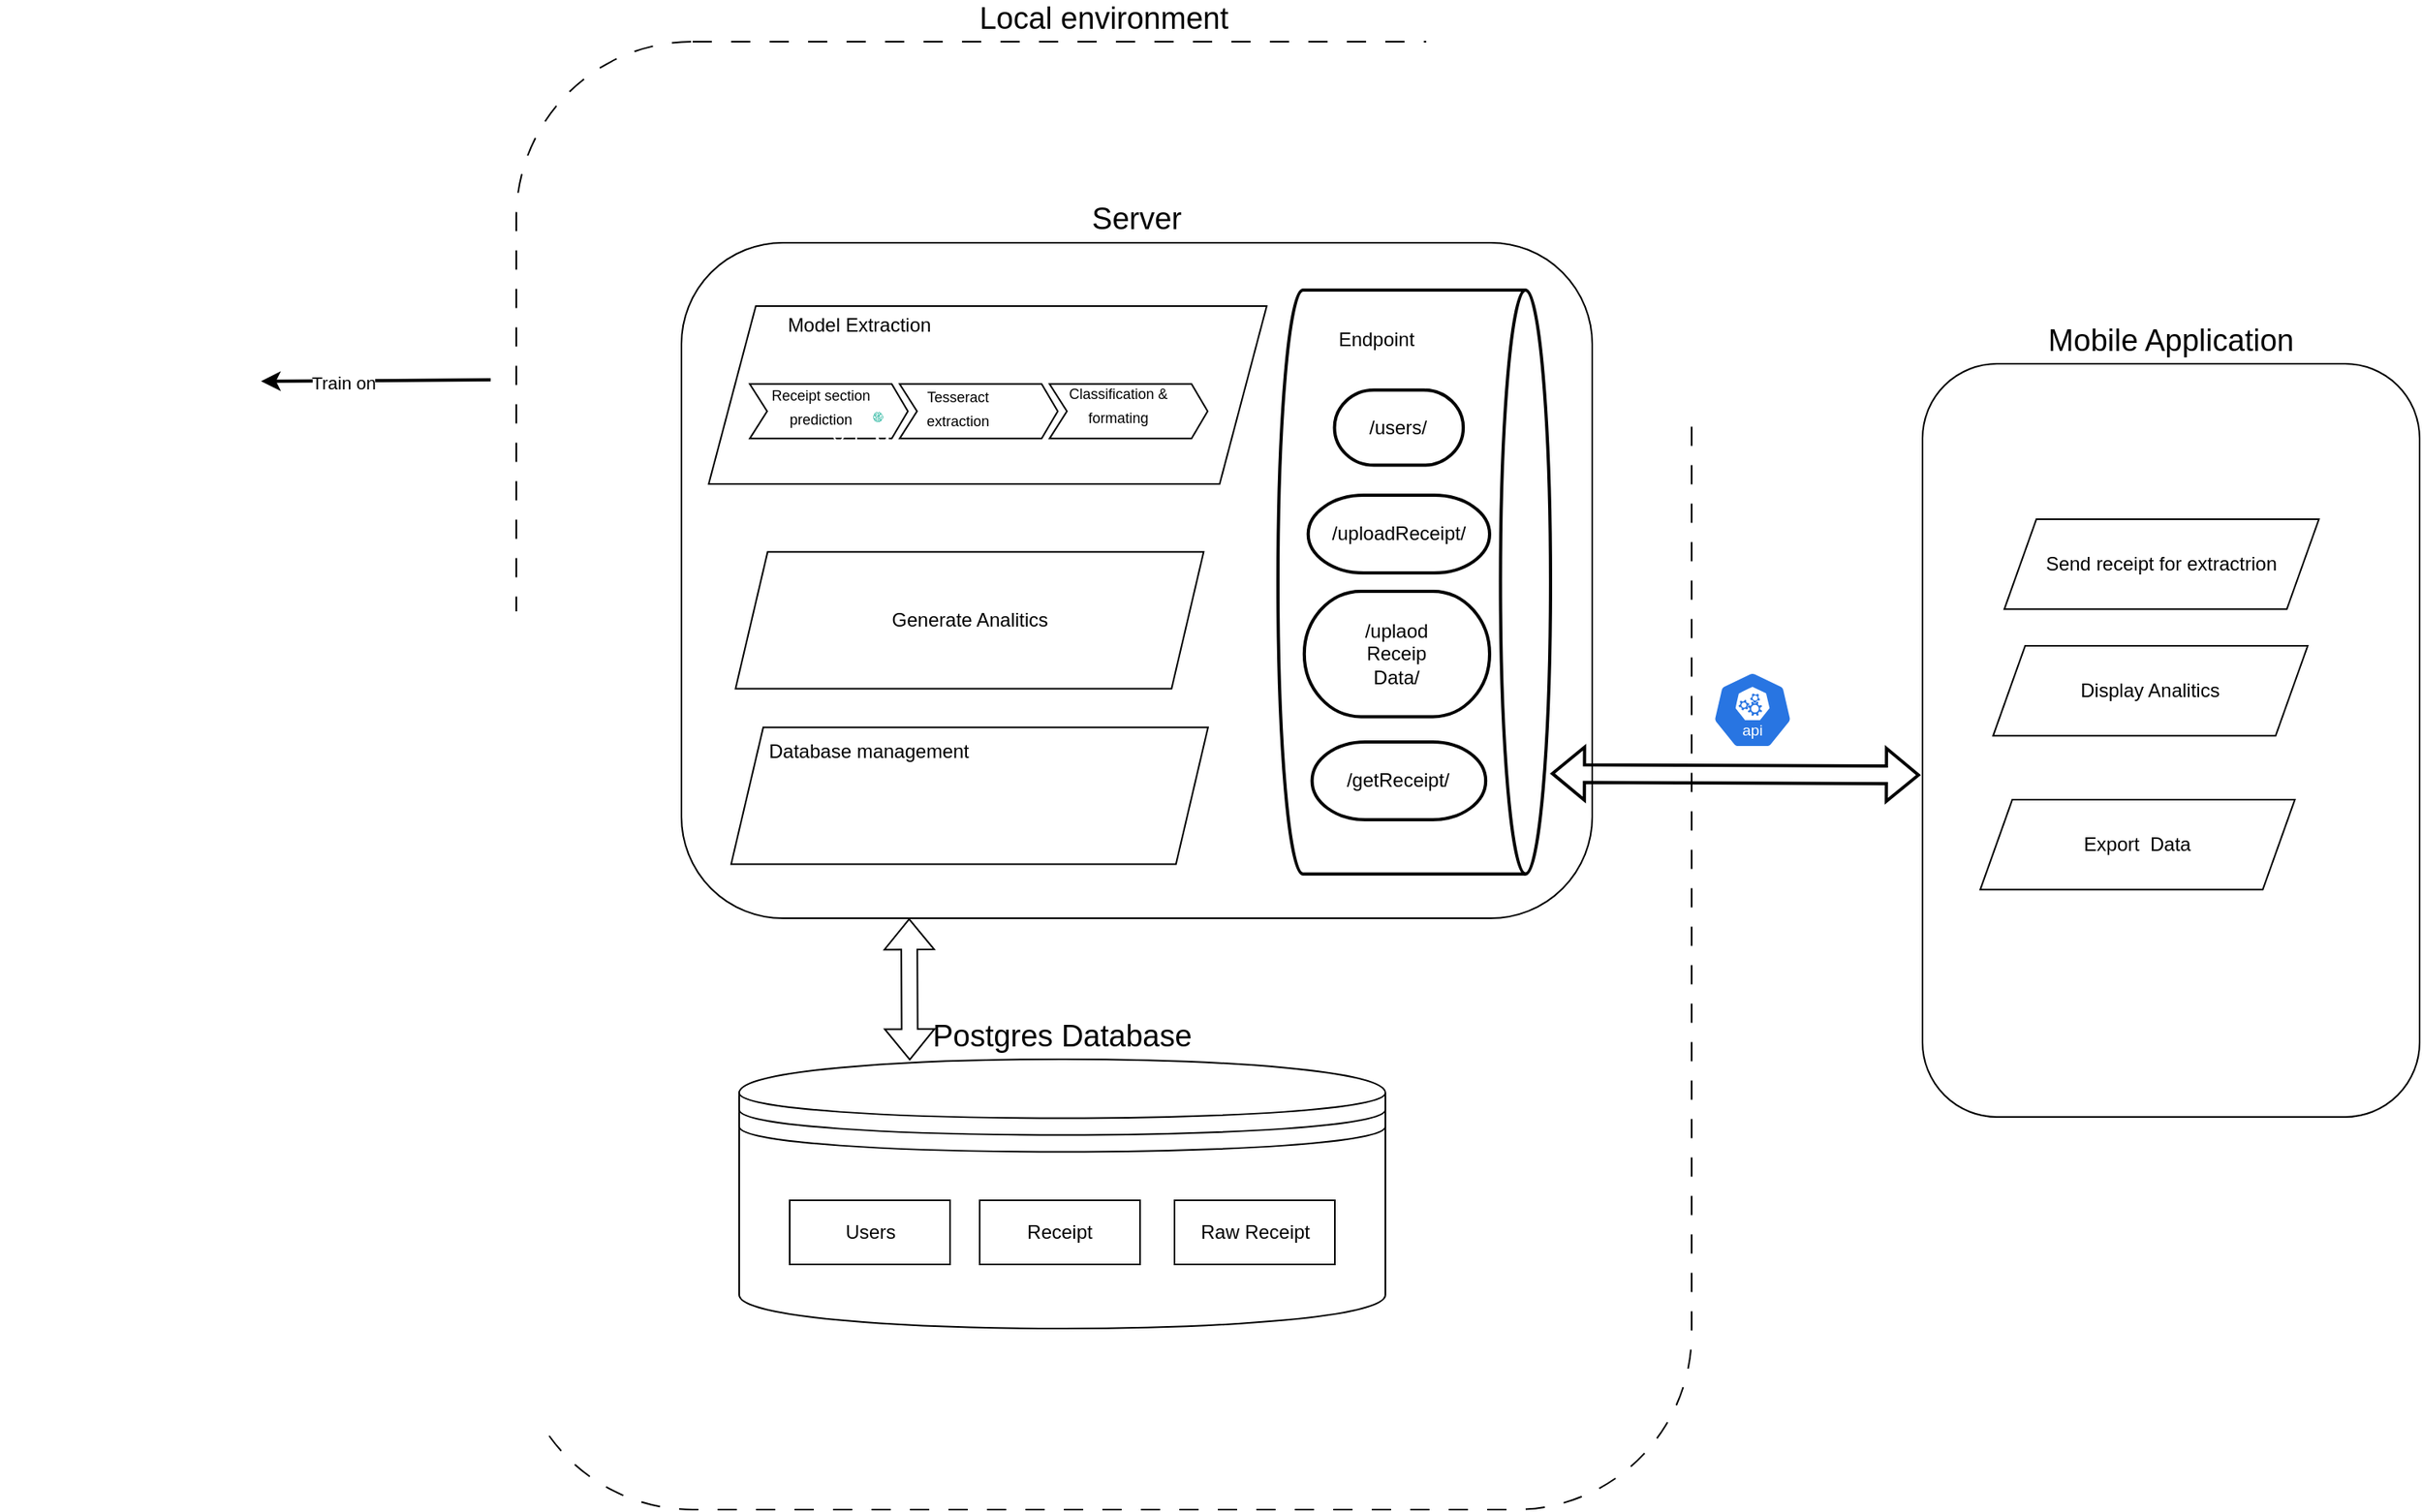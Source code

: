 <mxfile version="24.2.5" type="device">
  <diagram name="Page-1" id="tKTZuB-xBKqNt3nbTBtX">
    <mxGraphModel dx="3278" dy="2613" grid="0" gridSize="10" guides="1" tooltips="1" connect="1" arrows="1" fold="1" page="1" pageScale="1" pageWidth="827" pageHeight="1169" math="0" shadow="0">
      <root>
        <mxCell id="0" />
        <mxCell id="1" parent="0" />
        <mxCell id="6q7W-WelTIBXOBJU0YRO-3" value="&lt;font style=&quot;font-size: 19px;&quot;&gt;Local environment&lt;/font&gt;" style="rounded=1;whiteSpace=wrap;html=1;labelPosition=center;verticalLabelPosition=top;align=center;verticalAlign=bottom;dashed=1;dashPattern=12 12;fillStyle=dashed;" parent="1" vertex="1">
          <mxGeometry x="-685" y="-592" width="733" height="916" as="geometry" />
        </mxCell>
        <mxCell id="6q7W-WelTIBXOBJU0YRO-10" value="" style="shape=image;verticalLabelPosition=bottom;labelBackgroundColor=default;verticalAlign=top;aspect=fixed;imageAspect=0;image=https://tse4.mm.bing.net/th?id=OIP.1d0mVLuJOaDz74eOLC4fkAAAAA&amp;pid=Api;" parent="1" vertex="1">
          <mxGeometry x="-1007" y="-412" width="168.32" height="72" as="geometry" />
        </mxCell>
        <mxCell id="6q7W-WelTIBXOBJU0YRO-15" value="" style="shape=flexArrow;endArrow=classic;startArrow=classic;html=1;rounded=0;entryX=0.25;entryY=1;entryDx=0;entryDy=0;exitX=0.264;exitY=0.004;exitDx=0;exitDy=0;exitPerimeter=0;" parent="1" source="6q7W-WelTIBXOBJU0YRO-5" target="6q7W-WelTIBXOBJU0YRO-1" edge="1">
          <mxGeometry width="100" height="100" relative="1" as="geometry">
            <mxPoint x="-427" y="133" as="sourcePoint" />
            <mxPoint x="-327" y="33" as="targetPoint" />
          </mxGeometry>
        </mxCell>
        <mxCell id="6q7W-WelTIBXOBJU0YRO-16" value="" style="aspect=fixed;sketch=0;html=1;dashed=0;whitespace=wrap;fillColor=#2875E2;strokeColor=#ffffff;points=[[0.005,0.63,0],[0.1,0.2,0],[0.9,0.2,0],[0.5,0,0],[0.995,0.63,0],[0.72,0.99,0],[0.5,1,0],[0.28,0.99,0]];shape=mxgraph.kubernetes.icon2;kubernetesLabel=1;prIcon=api" parent="1" vertex="1">
          <mxGeometry x="61" y="-199" width="50" height="48" as="geometry" />
        </mxCell>
        <mxCell id="6q7W-WelTIBXOBJU0YRO-35" value="" style="group;fontSize=18;" parent="1" vertex="1" connectable="0">
          <mxGeometry x="-546" y="43" width="403" height="168" as="geometry" />
        </mxCell>
        <mxCell id="6q7W-WelTIBXOBJU0YRO-5" value="&lt;font style=&quot;font-size: 19px;&quot;&gt;Postgres Database&lt;/font&gt;" style="shape=datastore;whiteSpace=wrap;html=1;labelPosition=center;verticalLabelPosition=top;align=center;verticalAlign=bottom;" parent="6q7W-WelTIBXOBJU0YRO-35" vertex="1">
          <mxGeometry width="403" height="168" as="geometry" />
        </mxCell>
        <mxCell id="6q7W-WelTIBXOBJU0YRO-34" value="" style="group" parent="6q7W-WelTIBXOBJU0YRO-35" vertex="1" connectable="0">
          <mxGeometry x="31.5" y="88" width="340" height="40" as="geometry" />
        </mxCell>
        <mxCell id="6q7W-WelTIBXOBJU0YRO-6" value="Users" style="whiteSpace=wrap;html=1;align=center;" parent="6q7W-WelTIBXOBJU0YRO-34" vertex="1">
          <mxGeometry width="100" height="40" as="geometry" />
        </mxCell>
        <mxCell id="6q7W-WelTIBXOBJU0YRO-20" value="Raw Receipt" style="whiteSpace=wrap;html=1;align=center;" parent="6q7W-WelTIBXOBJU0YRO-34" vertex="1">
          <mxGeometry x="240" width="100" height="40" as="geometry" />
        </mxCell>
        <mxCell id="6q7W-WelTIBXOBJU0YRO-21" value="Receipt" style="whiteSpace=wrap;html=1;align=center;" parent="6q7W-WelTIBXOBJU0YRO-34" vertex="1">
          <mxGeometry x="118.5" width="100" height="40" as="geometry" />
        </mxCell>
        <mxCell id="6q7W-WelTIBXOBJU0YRO-39" value="" style="group" parent="1" vertex="1" connectable="0">
          <mxGeometry x="-546" y="-350" width="532" height="305" as="geometry" />
        </mxCell>
        <mxCell id="6q7W-WelTIBXOBJU0YRO-1" value="&lt;font style=&quot;font-size: 19px;&quot;&gt;Server&lt;/font&gt;" style="rounded=1;whiteSpace=wrap;html=1;labelPosition=center;verticalLabelPosition=top;align=center;verticalAlign=bottom;" parent="6q7W-WelTIBXOBJU0YRO-39" vertex="1">
          <mxGeometry x="-36" y="-116.56" width="568" height="421.56" as="geometry" />
        </mxCell>
        <mxCell id="gesQ5qLBWTV1xN1W36ZR-29" value="" style="group" parent="6q7W-WelTIBXOBJU0YRO-39" vertex="1" connectable="0">
          <mxGeometry x="336" y="-87" width="170" height="364.36" as="geometry" />
        </mxCell>
        <mxCell id="gesQ5qLBWTV1xN1W36ZR-5" value="" style="strokeWidth=2;html=1;shape=mxgraph.flowchart.direct_data;whiteSpace=wrap;" parent="gesQ5qLBWTV1xN1W36ZR-29" vertex="1">
          <mxGeometry width="170" height="364.36" as="geometry" />
        </mxCell>
        <mxCell id="gesQ5qLBWTV1xN1W36ZR-6" value="Endpoint" style="text;html=1;align=center;verticalAlign=middle;whiteSpace=wrap;rounded=0;" parent="gesQ5qLBWTV1xN1W36ZR-29" vertex="1">
          <mxGeometry x="24.942" y="7.647" width="73" height="46.913" as="geometry" />
        </mxCell>
        <mxCell id="gesQ5qLBWTV1xN1W36ZR-25" value="/users/" style="strokeWidth=2;html=1;shape=mxgraph.flowchart.terminator;whiteSpace=wrap;" parent="gesQ5qLBWTV1xN1W36ZR-29" vertex="1">
          <mxGeometry x="35.282" y="62.379" width="80.3" height="46.913" as="geometry" />
        </mxCell>
        <mxCell id="gesQ5qLBWTV1xN1W36ZR-26" value="/uploadReceipt/" style="strokeWidth=2;html=1;shape=mxgraph.flowchart.terminator;whiteSpace=wrap;" parent="gesQ5qLBWTV1xN1W36ZR-29" vertex="1">
          <mxGeometry x="18.857" y="128.058" width="113.15" height="48.477" as="geometry" />
        </mxCell>
        <mxCell id="gesQ5qLBWTV1xN1W36ZR-27" value="/uplaod&lt;div&gt;Receip&lt;/div&gt;&lt;div&gt;Data/&lt;/div&gt;" style="strokeWidth=2;html=1;shape=mxgraph.flowchart.terminator;whiteSpace=wrap;" parent="gesQ5qLBWTV1xN1W36ZR-29" vertex="1">
          <mxGeometry x="16.42" y="188.005" width="115.583" height="78.189" as="geometry" />
        </mxCell>
        <mxCell id="gesQ5qLBWTV1xN1W36ZR-28" value="/getReceipt/" style="strokeWidth=2;html=1;shape=mxgraph.flowchart.terminator;whiteSpace=wrap;" parent="gesQ5qLBWTV1xN1W36ZR-29" vertex="1">
          <mxGeometry x="21.29" y="281.999" width="108.283" height="48.477" as="geometry" />
        </mxCell>
        <mxCell id="6q7W-WelTIBXOBJU0YRO-36" value="" style="group" parent="6q7W-WelTIBXOBJU0YRO-39" vertex="1" connectable="0">
          <mxGeometry x="-19" y="-77" width="348" height="111" as="geometry" />
        </mxCell>
        <mxCell id="6q7W-WelTIBXOBJU0YRO-31" value="" style="shape=parallelogram;perimeter=parallelogramPerimeter;whiteSpace=wrap;html=1;fixedSize=1;labelPosition=center;verticalLabelPosition=middle;align=center;verticalAlign=middle;size=29.357;" parent="6q7W-WelTIBXOBJU0YRO-36" vertex="1">
          <mxGeometry width="348.0" height="111" as="geometry" />
        </mxCell>
        <mxCell id="gesQ5qLBWTV1xN1W36ZR-30" value="Model Extraction" style="text;html=1;align=center;verticalAlign=middle;whiteSpace=wrap;rounded=0;" parent="6q7W-WelTIBXOBJU0YRO-36" vertex="1">
          <mxGeometry x="22.7" width="142.287" height="23.692" as="geometry" />
        </mxCell>
        <mxCell id="Wht4OzGkCItvq8DnMEh8-46" value="" style="group" parent="6q7W-WelTIBXOBJU0YRO-36" vertex="1" connectable="0">
          <mxGeometry x="25.588" y="48.593" width="285.565" height="39.034" as="geometry" />
        </mxCell>
        <mxCell id="Wht4OzGkCItvq8DnMEh8-11" value="" style="group" parent="Wht4OzGkCItvq8DnMEh8-46" vertex="1" connectable="0">
          <mxGeometry width="98.6" height="34.088" as="geometry" />
        </mxCell>
        <mxCell id="Wht4OzGkCItvq8DnMEh8-7" value="" style="html=1;shape=mxgraph.infographic.ribbonSimple;notch1=10.83;notch2=10.03;align=center;verticalAlign=middle;fontSize=14;fontStyle=0;fillColor=#FFFFFF;whiteSpace=wrap;" parent="Wht4OzGkCItvq8DnMEh8-11" vertex="1">
          <mxGeometry width="98.6" height="34.088" as="geometry" />
        </mxCell>
        <mxCell id="Wht4OzGkCItvq8DnMEh8-9" value="&lt;font style=&quot;font-size: 9px;&quot;&gt;Receipt section prediction&lt;/font&gt;" style="text;html=1;align=center;verticalAlign=middle;whiteSpace=wrap;rounded=0;" parent="Wht4OzGkCItvq8DnMEh8-11" vertex="1">
          <mxGeometry x="6.677" y="0.49" width="76.131" height="25.566" as="geometry" />
        </mxCell>
        <mxCell id="6q7W-WelTIBXOBJU0YRO-8" value="&lt;font color=&quot;#ffffff&quot;&gt;Yolo Model&lt;/font&gt;" style="sketch=0;outlineConnect=0;fontColor=#232F3E;gradientColor=none;fillColor=#01A88D;strokeColor=none;dashed=0;verticalLabelPosition=bottom;verticalAlign=top;align=center;html=1;fontSize=12;fontStyle=0;aspect=fixed;pointerEvents=1;shape=mxgraph.aws4.sagemaker_model;" parent="Wht4OzGkCItvq8DnMEh8-11" vertex="1">
          <mxGeometry x="76.868" y="17.557" width="6.303" height="6.303" as="geometry" />
        </mxCell>
        <mxCell id="Wht4OzGkCItvq8DnMEh8-41" value="" style="group" parent="Wht4OzGkCItvq8DnMEh8-46" vertex="1" connectable="0">
          <mxGeometry x="186.965" width="98.6" height="39.034" as="geometry" />
        </mxCell>
        <mxCell id="Wht4OzGkCItvq8DnMEh8-42" value="" style="html=1;shape=mxgraph.infographic.ribbonSimple;notch1=10.83;notch2=10.03;align=center;verticalAlign=middle;fontSize=14;fontStyle=0;fillColor=#FFFFFF;whiteSpace=wrap;" parent="Wht4OzGkCItvq8DnMEh8-41" vertex="1">
          <mxGeometry width="98.6" height="34.088" as="geometry" />
        </mxCell>
        <mxCell id="Wht4OzGkCItvq8DnMEh8-43" value="&lt;font style=&quot;font-size: 9px;&quot;&gt;Classification &amp;amp; formating&lt;/font&gt;" style="text;html=1;align=center;verticalAlign=middle;whiteSpace=wrap;rounded=0;" parent="Wht4OzGkCItvq8DnMEh8-41" vertex="1">
          <mxGeometry x="8.903" width="69.454" height="25.566" as="geometry" />
        </mxCell>
        <mxCell id="Wht4OzGkCItvq8DnMEh8-12" value="" style="group" parent="Wht4OzGkCItvq8DnMEh8-41" vertex="1" connectable="0">
          <mxGeometry x="-93.481" width="98.6" height="39.034" as="geometry" />
        </mxCell>
        <mxCell id="Wht4OzGkCItvq8DnMEh8-13" value="" style="html=1;shape=mxgraph.infographic.ribbonSimple;notch1=10.83;notch2=10.03;align=center;verticalAlign=middle;fontSize=14;fontStyle=0;fillColor=#FFFFFF;whiteSpace=wrap;" parent="Wht4OzGkCItvq8DnMEh8-12" vertex="1">
          <mxGeometry width="98.6" height="34.088" as="geometry" />
        </mxCell>
        <mxCell id="Wht4OzGkCItvq8DnMEh8-14" value="&lt;font style=&quot;font-size: 9px;&quot;&gt;Tesseract extraction&lt;/font&gt;" style="text;html=1;align=center;verticalAlign=middle;whiteSpace=wrap;rounded=0;" parent="Wht4OzGkCItvq8DnMEh8-12" vertex="1">
          <mxGeometry x="1.769" y="1.4" width="69.454" height="25.566" as="geometry" />
        </mxCell>
        <mxCell id="6q7W-WelTIBXOBJU0YRO-11" value="" style="shape=image;verticalLabelPosition=bottom;labelBackgroundColor=default;verticalAlign=top;aspect=fixed;imageAspect=0;image=https://logodix.com/logo/1752785.png;" parent="Wht4OzGkCItvq8DnMEh8-12" vertex="1">
          <mxGeometry x="64.546" y="5.099" width="15.91" height="17.714" as="geometry" />
        </mxCell>
        <mxCell id="gesQ5qLBWTV1xN1W36ZR-1" style="edgeStyle=orthogonalEdgeStyle;rounded=0;orthogonalLoop=1;jettySize=auto;html=1;entryX=0.967;entryY=0.443;entryDx=0;entryDy=0;entryPerimeter=0;strokeWidth=2;" parent="1" target="6q7W-WelTIBXOBJU0YRO-10" edge="1">
          <mxGeometry relative="1" as="geometry">
            <mxPoint x="-701" y="-381" as="sourcePoint" />
          </mxGeometry>
        </mxCell>
        <mxCell id="gesQ5qLBWTV1xN1W36ZR-2" value="Train on" style="edgeLabel;html=1;align=center;verticalAlign=middle;resizable=0;points=[];" parent="gesQ5qLBWTV1xN1W36ZR-1" vertex="1" connectable="0">
          <mxGeometry x="0.273" y="1" relative="1" as="geometry">
            <mxPoint x="-1" as="offset" />
          </mxGeometry>
        </mxCell>
        <mxCell id="6q7W-WelTIBXOBJU0YRO-17" value="" style="shape=flexArrow;endArrow=classic;startArrow=classic;html=1;rounded=0;entryX=1.001;entryY=0.828;entryDx=0;entryDy=0;exitX=-0.005;exitY=0.546;exitDx=0;exitDy=0;exitPerimeter=0;entryPerimeter=0;strokeWidth=2;" parent="1" source="6q7W-WelTIBXOBJU0YRO-2" target="gesQ5qLBWTV1xN1W36ZR-5" edge="1">
          <mxGeometry width="100" height="100" relative="1" as="geometry">
            <mxPoint x="206" y="-27" as="sourcePoint" />
            <mxPoint x="207" y="-149" as="targetPoint" />
          </mxGeometry>
        </mxCell>
        <mxCell id="6q7W-WelTIBXOBJU0YRO-38" value="" style="group" parent="1" vertex="1" connectable="0">
          <mxGeometry x="-551" y="-430" width="312" height="351.19" as="geometry" />
        </mxCell>
        <mxCell id="6q7W-WelTIBXOBJU0YRO-37" value="" style="group" parent="6q7W-WelTIBXOBJU0YRO-38" vertex="1" connectable="0">
          <mxGeometry y="156.4" width="297.404" height="194.79" as="geometry" />
        </mxCell>
        <mxCell id="6q7W-WelTIBXOBJU0YRO-32" value="Generate Analitics" style="shape=parallelogram;perimeter=parallelogramPerimeter;whiteSpace=wrap;html=1;fixedSize=1;container=0;" parent="6q7W-WelTIBXOBJU0YRO-37" vertex="1">
          <mxGeometry x="2.737" width="291.93" height="85.309" as="geometry" />
        </mxCell>
        <mxCell id="6q7W-WelTIBXOBJU0YRO-33" value="" style="shape=parallelogram;perimeter=parallelogramPerimeter;whiteSpace=wrap;html=1;fixedSize=1;" parent="6q7W-WelTIBXOBJU0YRO-37" vertex="1">
          <mxGeometry y="109.48" width="297.404" height="85.309" as="geometry" />
        </mxCell>
        <mxCell id="Wht4OzGkCItvq8DnMEh8-47" value="Database management" style="text;html=1;align=center;verticalAlign=middle;whiteSpace=wrap;rounded=0;" parent="6q7W-WelTIBXOBJU0YRO-37" vertex="1">
          <mxGeometry x="2.74" y="109.48" width="166" height="29.74" as="geometry" />
        </mxCell>
        <mxCell id="0_gxO0tcqMjdRrJersJ0-2" value="" style="group" vertex="1" connectable="0" parent="1">
          <mxGeometry x="192" y="-391" width="310" height="470" as="geometry" />
        </mxCell>
        <mxCell id="6q7W-WelTIBXOBJU0YRO-2" value="&lt;font style=&quot;font-size: 19px;&quot;&gt;Mobile Application&lt;/font&gt;" style="rounded=1;whiteSpace=wrap;html=1;labelPosition=center;verticalLabelPosition=top;align=center;verticalAlign=bottom;container=0;" parent="0_gxO0tcqMjdRrJersJ0-2" vertex="1">
          <mxGeometry width="310" height="470" as="geometry" />
        </mxCell>
        <mxCell id="GPoHFAG82HTjP6kqSNCB-1" value="" style="shape=image;verticalLabelPosition=bottom;labelBackgroundColor=default;verticalAlign=top;aspect=fixed;imageAspect=0;image=http://blog.expertsoftwareteam.com/wp-content/uploads/2019/01/flutter12.png;container=0;" parent="0_gxO0tcqMjdRrJersJ0-2" vertex="1">
          <mxGeometry x="156" y="20" width="119" height="44.08" as="geometry" />
        </mxCell>
        <mxCell id="6q7W-WelTIBXOBJU0YRO-25" value="Send receipt for extractrion" style="shape=parallelogram;perimeter=parallelogramPerimeter;whiteSpace=wrap;html=1;fixedSize=1;container=0;" parent="0_gxO0tcqMjdRrJersJ0-2" vertex="1">
          <mxGeometry x="50.999" y="96.996" width="196.203" height="56.175" as="geometry" />
        </mxCell>
        <mxCell id="6q7W-WelTIBXOBJU0YRO-27" value="Display Analitics" style="shape=parallelogram;perimeter=parallelogramPerimeter;whiteSpace=wrap;html=1;fixedSize=1;container=0;" parent="0_gxO0tcqMjdRrJersJ0-2" vertex="1">
          <mxGeometry x="44.005" y="176.004" width="196.203" height="56.175" as="geometry" />
        </mxCell>
        <mxCell id="6q7W-WelTIBXOBJU0YRO-28" value="Export&amp;nbsp; Data" style="shape=parallelogram;perimeter=parallelogramPerimeter;whiteSpace=wrap;html=1;fixedSize=1;container=0;" parent="0_gxO0tcqMjdRrJersJ0-2" vertex="1">
          <mxGeometry x="35.997" y="272.003" width="196.203" height="56.175" as="geometry" />
        </mxCell>
      </root>
    </mxGraphModel>
  </diagram>
</mxfile>
